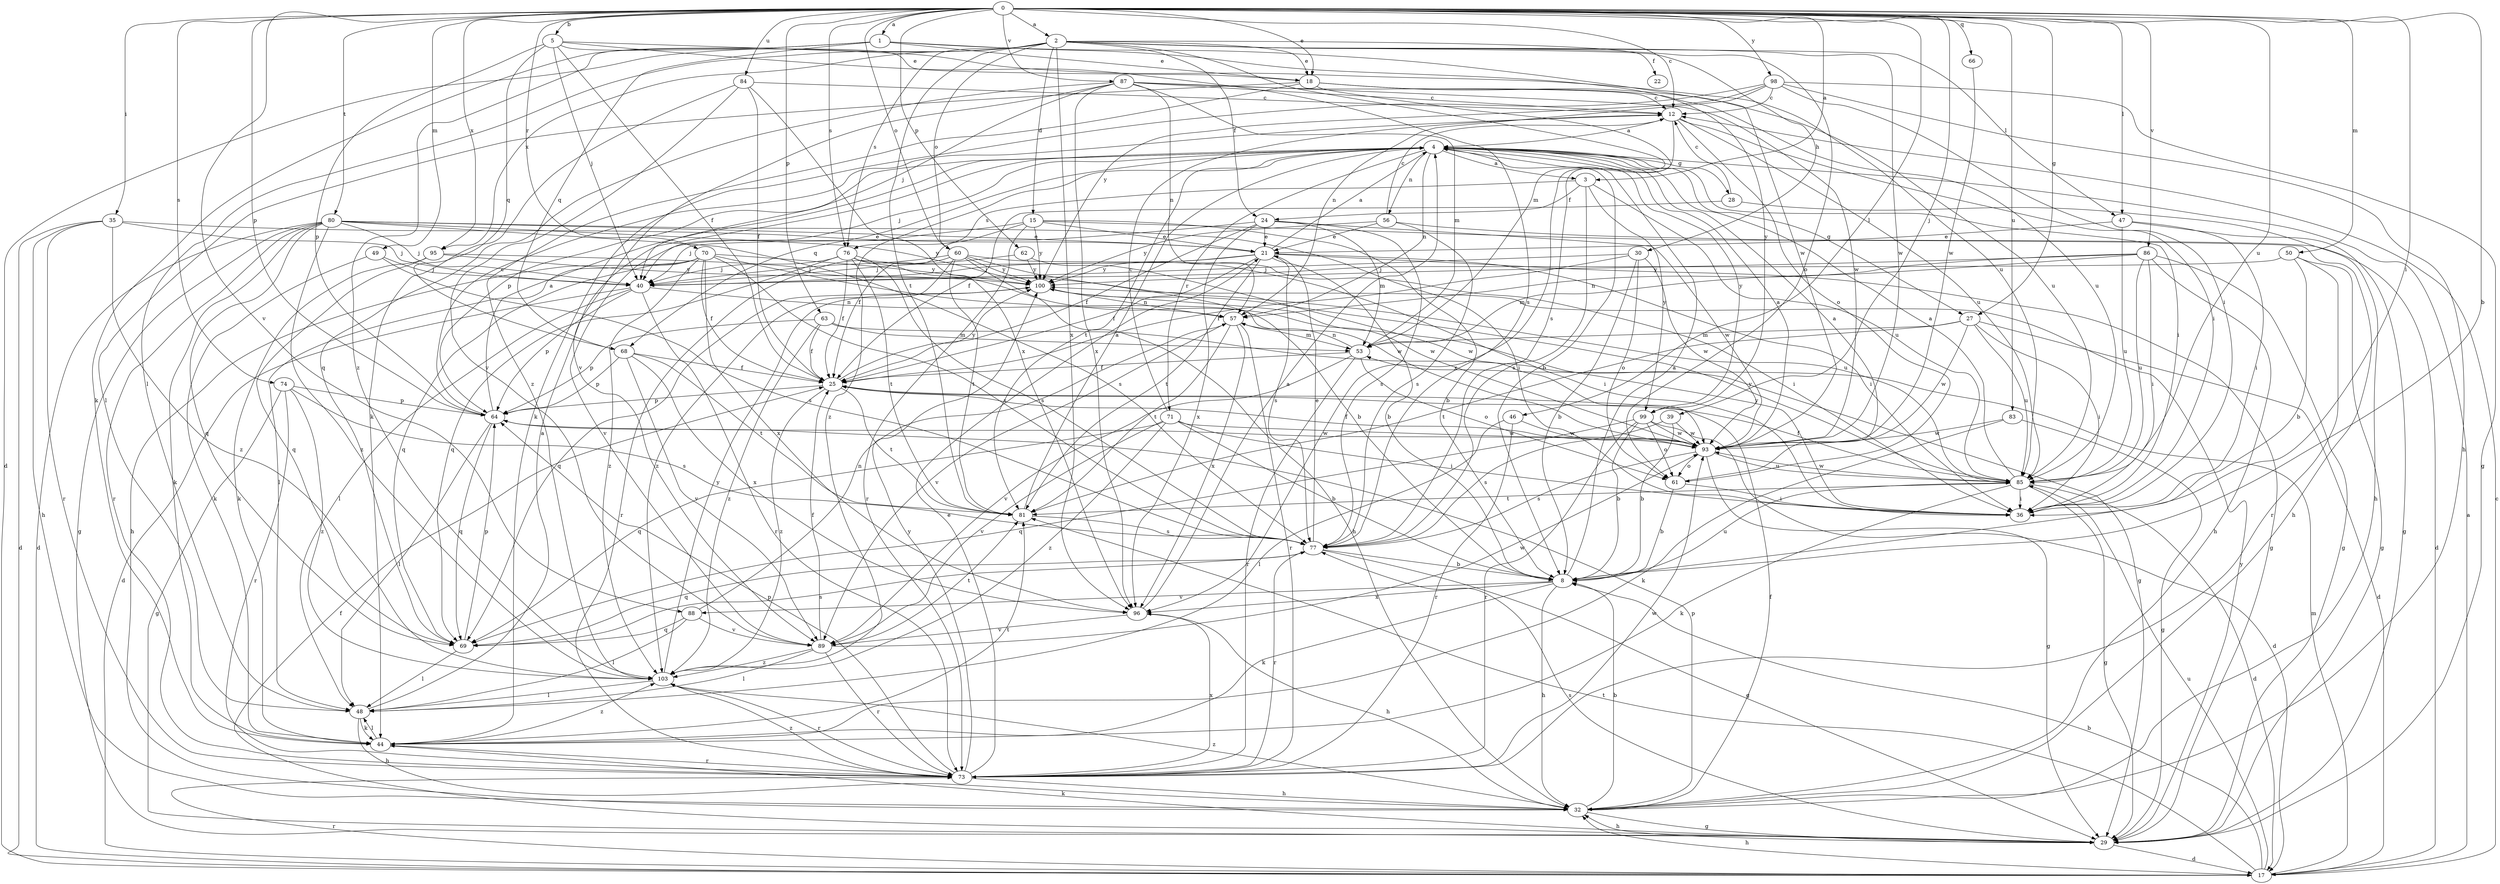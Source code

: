 strict digraph  {
0;
1;
2;
3;
4;
5;
8;
12;
15;
17;
18;
21;
22;
24;
25;
27;
28;
29;
30;
32;
35;
36;
39;
40;
44;
46;
47;
48;
49;
50;
53;
56;
57;
60;
61;
62;
63;
64;
66;
68;
69;
70;
71;
73;
74;
76;
77;
80;
81;
83;
84;
85;
86;
87;
88;
89;
93;
95;
96;
98;
99;
100;
103;
0 -> 1  [label=a];
0 -> 2  [label=a];
0 -> 3  [label=a];
0 -> 5  [label=b];
0 -> 8  [label=b];
0 -> 12  [label=c];
0 -> 18  [label=e];
0 -> 27  [label=g];
0 -> 35  [label=i];
0 -> 36  [label=i];
0 -> 39  [label=j];
0 -> 46  [label=l];
0 -> 47  [label=l];
0 -> 49  [label=m];
0 -> 50  [label=m];
0 -> 60  [label=o];
0 -> 62  [label=p];
0 -> 63  [label=p];
0 -> 64  [label=p];
0 -> 66  [label=q];
0 -> 70  [label=r];
0 -> 74  [label=s];
0 -> 76  [label=s];
0 -> 80  [label=t];
0 -> 83  [label=u];
0 -> 84  [label=u];
0 -> 85  [label=u];
0 -> 86  [label=v];
0 -> 87  [label=v];
0 -> 88  [label=v];
0 -> 95  [label=x];
0 -> 98  [label=y];
1 -> 18  [label=e];
1 -> 44  [label=k];
1 -> 68  [label=q];
1 -> 93  [label=w];
1 -> 99  [label=y];
1 -> 103  [label=z];
2 -> 15  [label=d];
2 -> 17  [label=d];
2 -> 18  [label=e];
2 -> 22  [label=f];
2 -> 24  [label=f];
2 -> 30  [label=h];
2 -> 47  [label=l];
2 -> 48  [label=l];
2 -> 53  [label=m];
2 -> 60  [label=o];
2 -> 61  [label=o];
2 -> 76  [label=s];
2 -> 81  [label=t];
2 -> 93  [label=w];
2 -> 95  [label=x];
2 -> 96  [label=x];
3 -> 24  [label=f];
3 -> 76  [label=s];
3 -> 77  [label=s];
3 -> 85  [label=u];
3 -> 99  [label=y];
4 -> 3  [label=a];
4 -> 8  [label=b];
4 -> 27  [label=g];
4 -> 28  [label=g];
4 -> 36  [label=i];
4 -> 40  [label=j];
4 -> 56  [label=n];
4 -> 57  [label=n];
4 -> 64  [label=p];
4 -> 68  [label=q];
4 -> 71  [label=r];
4 -> 81  [label=t];
4 -> 99  [label=y];
4 -> 103  [label=z];
5 -> 18  [label=e];
5 -> 25  [label=f];
5 -> 40  [label=j];
5 -> 64  [label=p];
5 -> 68  [label=q];
5 -> 77  [label=s];
5 -> 85  [label=u];
8 -> 4  [label=a];
8 -> 32  [label=h];
8 -> 44  [label=k];
8 -> 85  [label=u];
8 -> 88  [label=v];
8 -> 96  [label=x];
12 -> 4  [label=a];
12 -> 36  [label=i];
12 -> 61  [label=o];
12 -> 85  [label=u];
12 -> 96  [label=x];
15 -> 8  [label=b];
15 -> 21  [label=e];
15 -> 25  [label=f];
15 -> 32  [label=h];
15 -> 73  [label=r];
15 -> 89  [label=v];
15 -> 100  [label=y];
17 -> 4  [label=a];
17 -> 8  [label=b];
17 -> 12  [label=c];
17 -> 32  [label=h];
17 -> 53  [label=m];
17 -> 73  [label=r];
17 -> 81  [label=t];
17 -> 85  [label=u];
18 -> 12  [label=c];
18 -> 48  [label=l];
18 -> 77  [label=s];
18 -> 85  [label=u];
18 -> 103  [label=z];
21 -> 4  [label=a];
21 -> 8  [label=b];
21 -> 25  [label=f];
21 -> 29  [label=g];
21 -> 36  [label=i];
21 -> 40  [label=j];
21 -> 77  [label=s];
21 -> 81  [label=t];
21 -> 100  [label=y];
24 -> 21  [label=e];
24 -> 25  [label=f];
24 -> 40  [label=j];
24 -> 53  [label=m];
24 -> 77  [label=s];
24 -> 93  [label=w];
24 -> 96  [label=x];
25 -> 64  [label=p];
25 -> 81  [label=t];
25 -> 100  [label=y];
25 -> 103  [label=z];
27 -> 17  [label=d];
27 -> 36  [label=i];
27 -> 53  [label=m];
27 -> 81  [label=t];
27 -> 85  [label=u];
27 -> 93  [label=w];
28 -> 12  [label=c];
28 -> 25  [label=f];
28 -> 32  [label=h];
29 -> 17  [label=d];
29 -> 25  [label=f];
29 -> 32  [label=h];
29 -> 44  [label=k];
29 -> 77  [label=s];
29 -> 100  [label=y];
30 -> 8  [label=b];
30 -> 25  [label=f];
30 -> 40  [label=j];
30 -> 61  [label=o];
30 -> 93  [label=w];
32 -> 8  [label=b];
32 -> 25  [label=f];
32 -> 29  [label=g];
32 -> 64  [label=p];
32 -> 103  [label=z];
35 -> 17  [label=d];
35 -> 21  [label=e];
35 -> 32  [label=h];
35 -> 40  [label=j];
35 -> 73  [label=r];
35 -> 103  [label=z];
36 -> 100  [label=y];
39 -> 8  [label=b];
39 -> 77  [label=s];
39 -> 93  [label=w];
40 -> 17  [label=d];
40 -> 48  [label=l];
40 -> 57  [label=n];
40 -> 64  [label=p];
40 -> 73  [label=r];
44 -> 48  [label=l];
44 -> 73  [label=r];
44 -> 81  [label=t];
44 -> 103  [label=z];
46 -> 48  [label=l];
46 -> 73  [label=r];
46 -> 93  [label=w];
47 -> 21  [label=e];
47 -> 29  [label=g];
47 -> 36  [label=i];
47 -> 85  [label=u];
48 -> 4  [label=a];
48 -> 32  [label=h];
48 -> 44  [label=k];
49 -> 40  [label=j];
49 -> 44  [label=k];
49 -> 77  [label=s];
50 -> 8  [label=b];
50 -> 29  [label=g];
50 -> 40  [label=j];
50 -> 73  [label=r];
53 -> 25  [label=f];
53 -> 57  [label=n];
53 -> 61  [label=o];
53 -> 73  [label=r];
53 -> 89  [label=v];
56 -> 12  [label=c];
56 -> 17  [label=d];
56 -> 21  [label=e];
56 -> 77  [label=s];
56 -> 100  [label=y];
57 -> 53  [label=m];
57 -> 73  [label=r];
57 -> 81  [label=t];
57 -> 89  [label=v];
57 -> 96  [label=x];
60 -> 8  [label=b];
60 -> 32  [label=h];
60 -> 36  [label=i];
60 -> 40  [label=j];
60 -> 73  [label=r];
60 -> 81  [label=t];
60 -> 100  [label=y];
60 -> 103  [label=z];
61 -> 4  [label=a];
61 -> 8  [label=b];
61 -> 36  [label=i];
62 -> 40  [label=j];
62 -> 93  [label=w];
62 -> 100  [label=y];
63 -> 25  [label=f];
63 -> 29  [label=g];
63 -> 53  [label=m];
63 -> 64  [label=p];
63 -> 103  [label=z];
64 -> 4  [label=a];
64 -> 12  [label=c];
64 -> 48  [label=l];
64 -> 69  [label=q];
64 -> 93  [label=w];
66 -> 93  [label=w];
68 -> 25  [label=f];
68 -> 64  [label=p];
68 -> 81  [label=t];
68 -> 89  [label=v];
68 -> 96  [label=x];
69 -> 48  [label=l];
69 -> 64  [label=p];
69 -> 77  [label=s];
70 -> 25  [label=f];
70 -> 32  [label=h];
70 -> 48  [label=l];
70 -> 69  [label=q];
70 -> 77  [label=s];
70 -> 93  [label=w];
70 -> 96  [label=x];
70 -> 100  [label=y];
70 -> 103  [label=z];
71 -> 8  [label=b];
71 -> 12  [label=c];
71 -> 36  [label=i];
71 -> 69  [label=q];
71 -> 89  [label=v];
71 -> 93  [label=w];
71 -> 103  [label=z];
73 -> 21  [label=e];
73 -> 32  [label=h];
73 -> 64  [label=p];
73 -> 93  [label=w];
73 -> 96  [label=x];
73 -> 100  [label=y];
73 -> 103  [label=z];
74 -> 29  [label=g];
74 -> 64  [label=p];
74 -> 73  [label=r];
74 -> 77  [label=s];
74 -> 103  [label=z];
76 -> 25  [label=f];
76 -> 36  [label=i];
76 -> 40  [label=j];
76 -> 69  [label=q];
76 -> 77  [label=s];
76 -> 81  [label=t];
76 -> 93  [label=w];
77 -> 8  [label=b];
77 -> 21  [label=e];
77 -> 29  [label=g];
77 -> 69  [label=q];
77 -> 73  [label=r];
80 -> 17  [label=d];
80 -> 21  [label=e];
80 -> 29  [label=g];
80 -> 36  [label=i];
80 -> 40  [label=j];
80 -> 44  [label=k];
80 -> 69  [label=q];
80 -> 73  [label=r];
80 -> 77  [label=s];
80 -> 100  [label=y];
80 -> 103  [label=z];
81 -> 4  [label=a];
81 -> 77  [label=s];
83 -> 29  [label=g];
83 -> 44  [label=k];
83 -> 93  [label=w];
84 -> 12  [label=c];
84 -> 25  [label=f];
84 -> 44  [label=k];
84 -> 89  [label=v];
84 -> 96  [label=x];
85 -> 4  [label=a];
85 -> 17  [label=d];
85 -> 25  [label=f];
85 -> 29  [label=g];
85 -> 36  [label=i];
85 -> 44  [label=k];
85 -> 81  [label=t];
85 -> 93  [label=w];
85 -> 100  [label=y];
86 -> 29  [label=g];
86 -> 32  [label=h];
86 -> 36  [label=i];
86 -> 53  [label=m];
86 -> 57  [label=n];
86 -> 85  [label=u];
86 -> 100  [label=y];
87 -> 12  [label=c];
87 -> 40  [label=j];
87 -> 53  [label=m];
87 -> 57  [label=n];
87 -> 69  [label=q];
87 -> 85  [label=u];
87 -> 89  [label=v];
87 -> 93  [label=w];
87 -> 96  [label=x];
88 -> 48  [label=l];
88 -> 57  [label=n];
88 -> 69  [label=q];
88 -> 89  [label=v];
89 -> 25  [label=f];
89 -> 48  [label=l];
89 -> 73  [label=r];
89 -> 81  [label=t];
89 -> 93  [label=w];
89 -> 103  [label=z];
93 -> 4  [label=a];
93 -> 25  [label=f];
93 -> 29  [label=g];
93 -> 61  [label=o];
93 -> 77  [label=s];
93 -> 85  [label=u];
95 -> 44  [label=k];
95 -> 69  [label=q];
95 -> 85  [label=u];
95 -> 100  [label=y];
96 -> 4  [label=a];
96 -> 32  [label=h];
96 -> 89  [label=v];
98 -> 12  [label=c];
98 -> 29  [label=g];
98 -> 32  [label=h];
98 -> 36  [label=i];
98 -> 44  [label=k];
98 -> 57  [label=n];
98 -> 100  [label=y];
99 -> 8  [label=b];
99 -> 17  [label=d];
99 -> 61  [label=o];
99 -> 69  [label=q];
99 -> 73  [label=r];
99 -> 93  [label=w];
100 -> 57  [label=n];
100 -> 69  [label=q];
103 -> 48  [label=l];
103 -> 73  [label=r];
103 -> 100  [label=y];
}
